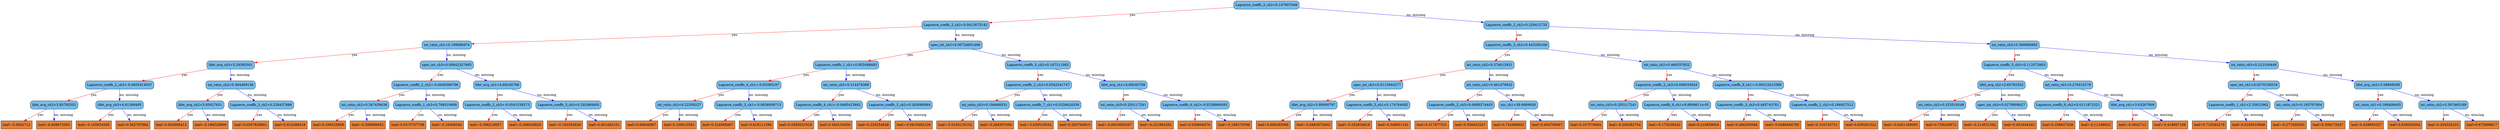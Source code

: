 digraph {
	graph [bb="0,0,8684.2,567",
		rankdir=TB
	];
	node [label="\N"];
	0	[fillcolor="#78bceb",
		height=0.5,
		label="Laguerre_coeffs_2_ch2<0.147907048",
		pos="4206.4,549",
		shape=box,
		style="filled, rounded",
		width=3.1076];
	1	[fillcolor="#78bceb",
		height=0.5,
		label="Laguerre_coeffs_2_ch2<0.0412675142",
		pos="3126.4,460.5",
		shape=box,
		style="filled, rounded",
		width=3.2014];
	0 -> 1	[color="#FF0000",
		label=yes,
		lp="3772.4,504.75",
		pos="e,3242,470.76 4094.1,539.01 3891.5,522.78 3466,488.7 3253.2,471.66"];
	2	[fillcolor="#78bceb",
		height=0.5,
		label="Laguerre_coeffs_2_ch2<0.229412735",
		pos="5234.4,460.5",
		shape=box,
		style="filled, rounded",
		width=3.1076];
	0 -> 2	[color="#0000FF",
		label="no, missing",
		lp="4845.2,504.75",
		pos="e,5122.2,470.94 4318.3,538.58 4512.3,522.26 4909.3,488.86 5110.9,471.89"];
	3	[fillcolor="#78bceb",
		height=0.5,
		label="int_ratio_ch1<0.199686974",
		pos="1586.4,372",
		shape=box,
		style="filled, rounded",
		width=2.3264];
	1 -> 3	[color="#FF0000",
		label=yes,
		lp="2503.4,416.25",
		pos="e,1670.5,377.73 3010.9,453.02 2718.3,436.58 1951.5,393.51 1681.8,378.36"];
	4	[fillcolor="#78bceb",
		height=0.5,
		label="spec_int_ch3<0.00724601466",
		pos="3126.4,372",
		shape=box,
		style="filled, rounded",
		width=2.5035];
	1 -> 4	[color="#0000FF",
		label="no, missing",
		lp="3158.2,416.25",
		pos="e,3126.4,390.35 3126.4,442.41 3126.4,430.76 3126.4,415.05 3126.4,401.52"];
	5	[fillcolor="#78bceb",
		height=0.5,
		label="Laguerre_coeffs_3_ch2<0.443294168",
		pos="5234.4,372",
		shape=box,
		style="filled, rounded",
		width=3.1076];
	2 -> 5	[color="#FF0000",
		label=yes,
		lp="5243.4,416.25",
		pos="e,5234.4,390.35 5234.4,442.41 5234.4,430.76 5234.4,415.05 5234.4,401.52"];
	6	[fillcolor="#78bceb",
		height=0.5,
		label="int_ratio_ch2<0.368980885",
		pos="7069.4,372",
		shape=box,
		style="filled, rounded",
		width=2.3264];
	2 -> 6	[color="#0000FF",
		label="no, missing",
		lp="6348.2,416.25",
		pos="e,6985.2,376.97 5346.7,454.2 5680.7,438.46 6663.1,392.15 6973.9,377.5"];
	7	[fillcolor="#78bceb",
		height=0.5,
		label="lifet_avg_ch3<5.29365301",
		pos="787.38,283.5",
		shape=box,
		style="filled, rounded",
		width=2.2639];
	3 -> 7	[color="#FF0000",
		label=yes,
		lp="1268.4,327.75",
		pos="e,869.35,293.37 1502.4,361.91 1351.8,345.61 1037.2,311.54 880.37,294.57"];
	8	[fillcolor="#78bceb",
		height=0.5,
		label="spec_int_ch3<0.00642327685",
		pos="1586.4,283.5",
		shape=box,
		style="filled, rounded",
		width=2.5035];
	3 -> 8	[color="#0000FF",
		label="no, missing",
		lp="1618.2,327.75",
		pos="e,1586.4,301.85 1586.4,353.91 1586.4,342.26 1586.4,326.55 1586.4,313.02"];
	9	[fillcolor="#78bceb",
		height=0.5,
		label="Laguerre_coeffs_1_ch1<0.953498483",
		pos="2938.4,283.5",
		shape=box,
		style="filled, rounded",
		width=3.1076];
	4 -> 9	[color="#FF0000",
		label=yes,
		lp="3058.4,327.75",
		pos="e,2976.2,301.91 3088.8,353.7 3059.4,340.19 3018.4,321.32 2986.6,306.7"];
	10	[fillcolor="#78bceb",
		height=0.5,
		label="Laguerre_coeffs_5_ch2<0.107211083",
		pos="3529.4,283.5",
		shape=box,
		style="filled, rounded",
		width=3.1076];
	4 -> 10	[color="#0000FF",
		label="no, missing",
		lp="3396.2,327.75",
		pos="e,3448.1,301.95 3207.4,353.6 3273.9,339.34 3367.9,319.16 3437.2,304.29"];
	15	[fillcolor="#78bceb",
		height=0.5,
		label="Laguerre_coeffs_2_ch3<-0.0605414547",
		pos="402.38,195",
		shape=box,
		style="filled, rounded",
		width=3.2639];
	7 -> 15	[color="#FF0000",
		label=yes,
		lp="638.38,239.25",
		pos="e,480.03,213.45 709.93,265.1 646.72,250.9 557.38,230.82 491.26,215.97"];
	16	[fillcolor="#78bceb",
		height=0.5,
		label="int_ratio_ch2<0.494469136",
		pos="787.38,195",
		shape=box,
		style="filled, rounded",
		width=2.3264];
	7 -> 16	[color="#0000FF",
		label="no, missing",
		lp="819.25,239.25",
		pos="e,787.38,213.35 787.38,265.41 787.38,253.76 787.38,238.05 787.38,224.52"];
	17	[fillcolor="#78bceb",
		height=0.5,
		label="Laguerre_coeffs_2_ch2<-0.0640566796",
		pos="1478.4,195",
		shape=box,
		style="filled, rounded",
		width=3.2639];
	8 -> 17	[color="#FF0000",
		label=yes,
		lp="1551.4,239.25",
		pos="e,1499.9,213.27 1564.8,265.2 1548.7,252.36 1526.6,234.66 1508.8,220.38"];
	18	[fillcolor="#78bceb",
		height=0.5,
		label="lifet_avg_ch1<4.69245768",
		pos="1725.4,195",
		shape=box,
		style="filled, rounded",
		width=2.2639];
	8 -> 18	[color="#0000FF",
		label="no, missing",
		lp="1700.2,239.25",
		pos="e,1697.6,213.27 1614.2,265.2 1635.4,252 1664.8,233.68 1688.1,219.21"];
	31	[fillcolor="#78bceb",
		height=0.5,
		label="lifet_avg_ch2<3.85782552",
		pos="185.38,106.5",
		shape=box,
		style="filled, rounded",
		width=2.2639];
	15 -> 31	[color="#FF0000",
		label=yes,
		lp="322.38,150.75",
		pos="e,228.96,124.87 358.72,176.6 324.37,162.9 276.31,143.75 239.5,129.08"];
	32	[fillcolor="#78bceb",
		height=0.5,
		label="lifet_avg_ch3<4.81369495",
		pos="402.38,106.5",
		shape=box,
		style="filled, rounded",
		width=2.2639];
	15 -> 32	[color="#0000FF",
		label="no, missing",
		lp="434.25,150.75",
		pos="e,402.38,124.85 402.38,176.91 402.38,165.26 402.38,149.55 402.38,136.02"];
	33	[fillcolor="#78bceb",
		height=0.5,
		label="lifet_avg_ch2<5.85627651",
		pos="693.38,106.5",
		shape=box,
		style="filled, rounded",
		width=2.2639];
	16 -> 33	[color="#FF0000",
		label=yes,
		lp="758.38,150.75",
		pos="e,712.23,124.85 768.8,176.91 754.99,164.2 735.93,146.66 720.42,132.39"];
	34	[fillcolor="#78bceb",
		height=0.5,
		label="Laguerre_coeffs_3_ch2<0.228437886",
		pos="904.38,106.5",
		shape=box,
		style="filled, rounded",
		width=3.1076];
	16 -> 34	[color="#0000FF",
		label="no, missing",
		lp="888.25,150.75",
		pos="e,881.02,124.77 810.77,176.7 828.31,163.74 852.52,145.84 871.93,131.49"];
	63	[fillcolor="#e48038",
		height=0.5,
		label="leaf=-0.0842712",
		pos="53.375,18",
		shape=box,
		style=filled,
		width=1.4826];
	31 -> 63	[color="#FF0000",
		label=yes,
		lp="140.38,62.25",
		pos="e,79.724,36.267 158.98,88.203 138.93,75.062 111.13,56.846 89.088,42.403"];
	64	[fillcolor="#e48038",
		height=0.5,
		label="leaf=-0.409673363",
		pos="185.38,18",
		shape=box,
		style=filled,
		width=1.6701];
	31 -> 64	[color="#0000FF",
		label="no, missing",
		lp="217.25,62.25",
		pos="e,185.38,36.35 185.38,88.41 185.38,76.758 185.38,61.047 185.38,47.519"];
	65	[fillcolor="#e48038",
		height=0.5,
		label="leaf=-0.105654508",
		pos="323.38,18",
		shape=box,
		style=filled,
		width=1.6701];
	32 -> 65	[color="#FF0000",
		label=yes,
		lp="379.38,62.25",
		pos="e,339.22,36.35 386.77,88.41 375.37,75.934 359.73,58.805 346.83,44.685"];
	66	[fillcolor="#e48038",
		height=0.5,
		label="leaf=0.562767684",
		pos="459.38,18",
		shape=box,
		style=filled,
		width=1.6076];
	32 -> 66	[color="#0000FF",
		label="no, missing",
		lp="468.25,62.25",
		pos="e,447.94,36.35 413.64,88.41 421.63,76.287 432.51,59.77 441.66,45.89"];
	67	[fillcolor="#e48038",
		height=0.5,
		label="leaf=0.630606413",
		pos="593.38,18",
		shape=box,
		style=filled,
		width=1.6076];
	33 -> 67	[color="#FF0000",
		label=yes,
		lp="661.38,62.25",
		pos="e,613.43,36.35 673.62,88.41 658.79,75.581 638.27,57.831 621.69,43.493"];
	68	[fillcolor="#e48038",
		height=0.5,
		label="leaf=-0.188529909",
		pos="729.38,18",
		shape=box,
		style=filled,
		width=1.6701];
	33 -> 68	[color="#0000FF",
		label="no, missing",
		lp="747.25,62.25",
		pos="e,722.15,36.35 700.49,88.41 705.44,76.522 712.14,60.41 717.85,46.702"];
	69	[fillcolor="#e48038",
		height=0.5,
		label="leaf=0.0597826801",
		pos="868.38,18",
		shape=box,
		style=filled,
		width=1.7014];
	34 -> 69	[color="#FF0000",
		label=yes,
		lp="899.38,62.25",
		pos="e,875.6,36.35 897.26,88.41 892.31,76.522 885.61,60.41 879.9,46.702"];
	70	[fillcolor="#e48038",
		height=0.5,
		label="leaf=0.914388418",
		pos="1005.4,18",
		shape=box,
		style=filled,
		width=1.6076];
	34 -> 70	[color="#0000FF",
		label="no, missing",
		lp="996.25,62.25",
		pos="e,985.12,36.35 924.33,88.41 939.31,75.581 960.03,57.831 976.78,43.493"];
	35	[fillcolor="#78bceb",
		height=0.5,
		label="int_ratio_ch2<0.347439438",
		pos="1264.4,106.5",
		shape=box,
		style="filled, rounded",
		width=2.3264];
	17 -> 35	[color="#FF0000",
		label=yes,
		lp="1400.4,150.75",
		pos="e,1307.4,124.87 1435.3,176.6 1401.4,162.9 1354,143.75 1317.8,129.08"];
	36	[fillcolor="#78bceb",
		height=0.5,
		label="Laguerre_coeffs_1_ch3<0.789510608",
		pos="1478.4,106.5",
		shape=box,
		style="filled, rounded",
		width=3.1076];
	17 -> 36	[color="#0000FF",
		label="no, missing",
		lp="1510.2,150.75",
		pos="e,1478.4,124.85 1478.4,176.91 1478.4,165.26 1478.4,149.55 1478.4,136.02"];
	37	[fillcolor="#78bceb",
		height=0.5,
		label="Laguerre_coeffs_2_ch3<-0.0541538373",
		pos="1725.4,106.5",
		shape=box,
		style="filled, rounded",
		width=3.2639];
	18 -> 37	[color="#FF0000",
		label=yes,
		lp="1734.4,150.75",
		pos="e,1725.4,124.85 1725.4,176.91 1725.4,165.26 1725.4,149.55 1725.4,136.02"];
	38	[fillcolor="#78bceb",
		height=0.5,
		label="Laguerre_coeffs_3_ch3<0.292984605",
		pos="1972.4,106.5",
		shape=box,
		style="filled, rounded",
		width=3.1076];
	18 -> 38	[color="#0000FF",
		label="no, missing",
		lp="1903.2,150.75",
		pos="e,1922.8,124.87 1775.1,176.6 1814.6,162.76 1870,143.34 1912.1,128.61"];
	71	[fillcolor="#e48038",
		height=0.5,
		label="leaf=0.160525858",
		pos="1139.4,18",
		shape=box,
		style=filled,
		width=1.6076];
	35 -> 71	[color="#FF0000",
		label=yes,
		lp="1222.4,62.25",
		pos="e,1164.3,36.267 1239.4,88.203 1220.6,75.179 1194.5,57.173 1173.8,42.792"];
	72	[fillcolor="#e48038",
		height=0.5,
		label="leaf=-0.306898952",
		pos="1275.4,18",
		shape=box,
		style=filled,
		width=1.6701];
	35 -> 72	[color="#0000FF",
		label="no, missing",
		lp="1303.2,62.25",
		pos="e,1273.2,36.35 1266.5,88.41 1268,76.758 1270,61.047 1271.7,47.519"];
	73	[fillcolor="#e48038",
		height=0.5,
		label="leaf=0.0375707708",
		pos="1414.4,18",
		shape=box,
		style=filled,
		width=1.7014];
	36 -> 73	[color="#FF0000",
		label=yes,
		lp="1461.4,62.25",
		pos="e,1427.2,36.35 1465.7,88.41 1456.7,76.169 1444.3,59.449 1434,45.487"];
	74	[fillcolor="#e48038",
		height=0.5,
		label="leaf=-0.18368049",
		pos="1550.4,18",
		shape=box,
		style=filled,
		width=1.5764];
	36 -> 74	[color="#0000FF",
		label="no, missing",
		lp="1553.2,62.25",
		pos="e,1535.9,36.35 1492.6,88.41 1502.9,76.051 1517,59.127 1528.7,45.085"];
	75	[fillcolor="#e48038",
		height=0.5,
		label="leaf=-0.396218657",
		pos="1685.4,18",
		shape=box,
		style=filled,
		width=1.6701];
	37 -> 75	[color="#FF0000",
		label=yes,
		lp="1718.4,62.25",
		pos="e,1693.4,36.35 1717.5,88.41 1712,76.522 1704.5,60.41 1698.2,46.702"];
	76	[fillcolor="#e48038",
		height=0.5,
		label="leaf=-0.286829829",
		pos="1823.4,18",
		shape=box,
		style=filled,
		width=1.6701];
	37 -> 76	[color="#0000FF",
		label="no, missing",
		lp="1815.2,62.25",
		pos="e,1803.7,36.35 1744.7,88.41 1759.1,75.698 1779,58.157 1795.2,43.889"];
	77	[fillcolor="#e48038",
		height=0.5,
		label="leaf=-0.162292629",
		pos="1961.4,18",
		shape=box,
		style=filled,
		width=1.6701];
	38 -> 77	[color="#FF0000",
		label=yes,
		lp="1977.4,62.25",
		pos="e,1963.6,36.35 1970.2,88.41 1968.7,76.758 1966.7,61.047 1965,47.519"];
	78	[fillcolor="#e48038",
		height=0.5,
		label="leaf=0.451492101",
		pos="2097.4,18",
		shape=box,
		style=filled,
		width=1.6076];
	38 -> 78	[color="#0000FF",
		label="no, missing",
		lp="2078.2,62.25",
		pos="e,2072.4,36.267 1997.4,88.203 2016.2,75.179 2042.2,57.173 2063,42.792"];
	19	[fillcolor="#78bceb",
		height=0.5,
		label="Laguerre_coeffs_4_ch1<-0.03385197",
		pos="2599.4,195",
		shape=box,
		style="filled, rounded",
		width=3.0764];
	9 -> 19	[color="#FF0000",
		label=yes,
		lp="2808.4,239.25",
		pos="e,2667.8,213.45 2870.2,265.1 2814.9,250.99 2736.8,231.07 2678.7,216.25"];
	20	[fillcolor="#78bceb",
		height=0.5,
		label="int_ratio_ch3<0.214478388",
		pos="2938.4,195",
		shape=box,
		style="filled, rounded",
		width=2.3264];
	9 -> 20	[color="#0000FF",
		label="no, missing",
		lp="2970.2,239.25",
		pos="e,2938.4,213.35 2938.4,265.41 2938.4,253.76 2938.4,238.05 2938.4,224.52"];
	21	[fillcolor="#78bceb",
		height=0.5,
		label="Laguerre_coeffs_2_ch3<0.0342541747",
		pos="3529.4,195",
		shape=box,
		style="filled, rounded",
		width=3.2014];
	10 -> 21	[color="#FF0000",
		label=yes,
		lp="3538.4,239.25",
		pos="e,3529.4,213.35 3529.4,265.41 3529.4,253.76 3529.4,238.05 3529.4,224.52"];
	22	[fillcolor="#78bceb",
		height=0.5,
		label="lifet_avg_ch1<4.69245768",
		pos="3912.4,195",
		shape=box,
		style="filled, rounded",
		width=2.2639];
	10 -> 22	[color="#0000FF",
		label="no, missing",
		lp="3787.2,239.25",
		pos="e,3835.1,213.45 3606.4,265.1 3669.3,250.9 3758.2,230.82 3824,215.97"];
	39	[fillcolor="#78bceb",
		height=0.5,
		label="int_ratio_ch3<0.22356227",
		pos="2357.4,106.5",
		shape=box,
		style="filled, rounded",
		width=2.2326];
	19 -> 39	[color="#FF0000",
		label=yes,
		lp="2509.4,150.75",
		pos="e,2406,124.87 2550.7,176.6 2512,162.79 2457.9,143.42 2416.7,128.7"];
	40	[fillcolor="#78bceb",
		height=0.5,
		label="Laguerre_coeffs_2_ch1<-0.0838009715",
		pos="2599.4,106.5",
		shape=box,
		style="filled, rounded",
		width=3.2639];
	19 -> 40	[color="#0000FF",
		label="no, missing",
		lp="2631.2,150.75",
		pos="e,2599.4,124.85 2599.4,176.91 2599.4,165.26 2599.4,149.55 2599.4,136.02"];
	41	[fillcolor="#78bceb",
		height=0.5,
		label="Laguerre_coeffs_4_ch1<-0.0485423692",
		pos="2862.4,106.5",
		shape=box,
		style="filled, rounded",
		width=3.2639];
	20 -> 41	[color="#FF0000",
		label=yes,
		lp="2916.4,150.75",
		pos="e,2877.6,124.85 2923.4,176.91 2912.4,164.43 2897.3,147.3 2884.9,133.18"];
	42	[fillcolor="#78bceb",
		height=0.5,
		label="Laguerre_coeffs_3_ch2<0.263080984",
		pos="3109.4,106.5",
		shape=box,
		style="filled, rounded",
		width=3.1076];
	20 -> 42	[color="#0000FF",
		label="no, missing",
		lp="3071.2,150.75",
		pos="e,3074.9,124.91 2972.6,176.7 2999,163.31 3035.9,144.65 3064.7,130.08"];
	79	[fillcolor="#e48038",
		height=0.5,
		label="leaf=0.60646987",
		pos="2227.4,18",
		shape=box,
		style=filled,
		width=1.5139];
	39 -> 79	[color="#FF0000",
		label=yes,
		lp="2313.4,62.25",
		pos="e,2253.3,36.267 2331.4,88.203 2311.7,75.12 2284.5,57.01 2262.8,42.597"];
	80	[fillcolor="#e48038",
		height=0.5,
		label="leaf=0.100013591",
		pos="2357.4,18",
		shape=box,
		style=filled,
		width=1.6076];
	39 -> 80	[color="#0000FF",
		label="no, missing",
		lp="2389.2,62.25",
		pos="e,2357.4,36.35 2357.4,88.41 2357.4,76.758 2357.4,61.047 2357.4,47.519"];
	81	[fillcolor="#e48038",
		height=0.5,
		label="leaf=0.324068487",
		pos="2491.4,18",
		shape=box,
		style=filled,
		width=1.6076];
	40 -> 81	[color="#FF0000",
		label=yes,
		lp="2564.4,62.25",
		pos="e,2512.9,36.267 2577.8,88.203 2561.7,75.356 2539.6,57.661 2521.8,43.38"];
	82	[fillcolor="#e48038",
		height=0.5,
		label="leaf=0.616111398",
		pos="2625.4,18",
		shape=box,
		style=filled,
		width=1.6076];
	40 -> 82	[color="#0000FF",
		label="no, missing",
		lp="2647.2,62.25",
		pos="e,2620.2,36.35 2604.5,88.41 2608,76.64 2612.8,60.729 2616.9,47.11"];
	83	[fillcolor="#e48038",
		height=0.5,
		label="leaf=0.0585031919",
		pos="2762.4,18",
		shape=box,
		style=filled,
		width=1.7014];
	41 -> 83	[color="#FF0000",
		label=yes,
		lp="2830.4,62.25",
		pos="e,2782.4,36.35 2842.6,88.41 2827.8,75.581 2807.3,57.831 2790.7,43.493"];
	84	[fillcolor="#e48038",
		height=0.5,
		label="leaf=0.344130456",
		pos="2899.4,18",
		shape=box,
		style=filled,
		width=1.6076];
	41 -> 84	[color="#0000FF",
		label="no, missing",
		lp="2916.2,62.25",
		pos="e,2892,36.35 2869.7,88.41 2874.8,76.522 2881.7,60.41 2887.5,46.702"];
	85	[fillcolor="#e48038",
		height=0.5,
		label="leaf=0.229254648",
		pos="3033.4,18",
		shape=box,
		style=filled,
		width=1.6076];
	42 -> 85	[color="#FF0000",
		label=yes,
		lp="3087.4,62.25",
		pos="e,3048.6,36.35 3094.4,88.41 3083.4,75.934 3068.3,58.805 3055.9,44.685"];
	86	[fillcolor="#e48038",
		height=0.5,
		label="leaf=-0.0810482129",
		pos="3172.4,18",
		shape=box,
		style=filled,
		width=1.7639];
	42 -> 86	[color="#0000FF",
		label="no, missing",
		lp="3179.2,62.25",
		pos="e,3159.7,36.35 3121.8,88.41 3130.7,76.169 3142.9,59.449 3153.1,45.487"];
	43	[fillcolor="#78bceb",
		height=0.5,
		label="int_ratio_ch3<0.194466531",
		pos="3420.4,106.5",
		shape=box,
		style="filled, rounded",
		width=2.3264];
	21 -> 43	[color="#FF0000",
		label=yes,
		lp="3494.4,150.75",
		pos="e,3442.1,124.77 3507.6,176.7 3491.4,163.86 3469.1,146.16 3451.1,131.88"];
	44	[fillcolor="#78bceb",
		height=0.5,
		label="Laguerre_coeffs_7_ch1<0.0326424539",
		pos="3637.4,106.5",
		shape=box,
		style="filled, rounded",
		width=3.2014];
	21 -> 44	[color="#0000FF",
		label="no, missing",
		lp="3625.2,150.75",
		pos="e,3615.8,124.77 3551,176.7 3567,163.86 3589.1,146.16 3606.9,131.88"];
	45	[fillcolor="#78bceb",
		height=0.5,
		label="int_ratio_ch3<0.205117241",
		pos="3912.4,106.5",
		shape=box,
		style="filled, rounded",
		width=2.3264];
	22 -> 45	[color="#FF0000",
		label=yes,
		lp="3921.4,150.75",
		pos="e,3912.4,124.85 3912.4,176.91 3912.4,165.26 3912.4,149.55 3912.4,136.02"];
	46	[fillcolor="#78bceb",
		height=0.5,
		label="Laguerre_coeffs_6_ch2<-0.0258866493",
		pos="4150.4,106.5",
		shape=box,
		style="filled, rounded",
		width=3.2639];
	22 -> 46	[color="#0000FF",
		label="no, missing",
		lp="4085.2,150.75",
		pos="e,4102.6,124.87 3960.3,176.6 3998.2,162.82 4051.3,143.5 4091.8,128.79"];
	87	[fillcolor="#e48038",
		height=0.5,
		label="leaf=-0.0184135102",
		pos="3317.4,18",
		shape=box,
		style=filled,
		width=1.7639];
	43 -> 87	[color="#FF0000",
		label=yes,
		lp="3387.4,62.25",
		pos="e,3338,36.35 3400,88.41 3384.7,75.581 3363.6,57.831 3346.5,43.493"];
	88	[fillcolor="#e48038",
		height=0.5,
		label="leaf=-0.266307056",
		pos="3459.4,18",
		shape=box,
		style=filled,
		width=1.6701];
	43 -> 88	[color="#0000FF",
		label="no, missing",
		lp="3475.2,62.25",
		pos="e,3451.6,36.35 3428.1,88.41 3433.4,76.522 3440.7,60.41 3446.9,46.702"];
	89	[fillcolor="#e48038",
		height=0.5,
		label="leaf=-0.029518554",
		pos="3597.4,18",
		shape=box,
		style=filled,
		width=1.6701];
	44 -> 89	[color="#FF0000",
		label=yes,
		lp="3630.4,62.25",
		pos="e,3605.4,36.35 3629.5,88.41 3624,76.522 3616.5,60.41 3610.2,46.702"];
	90	[fillcolor="#e48038",
		height=0.5,
		label="leaf=0.293764919",
		pos="3733.4,18",
		shape=box,
		style=filled,
		width=1.6076];
	44 -> 90	[color="#0000FF",
		label="no, missing",
		lp="3726.2,62.25",
		pos="e,3714.1,36.35 3656.3,88.41 3670.4,75.698 3689.9,58.157 3705.8,43.889"];
	91	[fillcolor="#e48038",
		height=0.5,
		label="leaf=-0.0810005367",
		pos="3872.4,18",
		shape=box,
		style=filled,
		width=1.7639];
	45 -> 91	[color="#FF0000",
		label=yes,
		lp="3905.4,62.25",
		pos="e,3880.4,36.35 3904.5,88.41 3899,76.522 3891.5,60.41 3885.2,46.702"];
	92	[fillcolor="#e48038",
		height=0.5,
		label="leaf=-0.221883282",
		pos="4014.4,18",
		shape=box,
		style=filled,
		width=1.6701];
	45 -> 92	[color="#0000FF",
		label="no, missing",
		lp="4005.2,62.25",
		pos="e,3993.9,36.35 3932.5,88.41 3947.7,75.581 3968.6,57.831 3985.5,43.493"];
	93	[fillcolor="#e48038",
		height=0.5,
		label="leaf=0.639606476",
		pos="4150.4,18",
		shape=box,
		style=filled,
		width=1.6076];
	46 -> 93	[color="#FF0000",
		label=yes,
		lp="4159.4,62.25",
		pos="e,4150.4,36.35 4150.4,88.41 4150.4,76.758 4150.4,61.047 4150.4,47.519"];
	94	[fillcolor="#e48038",
		height=0.5,
		label="leaf=-0.199279398",
		pos="4286.4,18",
		shape=box,
		style=filled,
		width=1.6701];
	46 -> 94	[color="#0000FF",
		label="no, missing",
		lp="4263.2,62.25",
		pos="e,4259.2,36.267 4177.6,88.203 4198.2,75.062 4226.9,56.846 4249.6,42.403"];
	11	[fillcolor="#78bceb",
		height=0.5,
		label="int_ratio_ch2<0.374013931",
		pos="5134.4,283.5",
		shape=box,
		style="filled, rounded",
		width=2.3264];
	5 -> 11	[color="#FF0000",
		label=yes,
		lp="5202.4,327.75",
		pos="e,5154.4,301.85 5214.6,353.91 5199.8,341.08 5179.3,323.33 5162.7,308.99"];
	12	[fillcolor="#78bceb",
		height=0.5,
		label="int_ratio_ch2<0.466557652",
		pos="5820.4,283.5",
		shape=box,
		style="filled, rounded",
		width=2.3264];
	5 -> 12	[color="#0000FF",
		label="no, missing",
		lp="5612.2,327.75",
		pos="e,5736.4,296.89 5346.7,354.42 5456.4,338.23 5621.5,313.85 5725,298.57"];
	13	[fillcolor="#78bceb",
		height=0.5,
		label="Laguerre_coeffs_5_ch3<0.112572603",
		pos="7069.4,283.5",
		shape=box,
		style="filled, rounded",
		width=3.1076];
	6 -> 13	[color="#FF0000",
		label=yes,
		lp="7078.4,327.75",
		pos="e,7069.4,301.85 7069.4,353.91 7069.4,342.26 7069.4,326.55 7069.4,313.02"];
	14	[fillcolor="#78bceb",
		height=0.5,
		label="int_ratio_ch3<0.212100446",
		pos="7833.4,283.5",
		shape=box,
		style="filled, rounded",
		width=2.3264];
	6 -> 14	[color="#0000FF",
		label="no, missing",
		lp="7552.2,327.75",
		pos="e,7749.3,294.02 7153.3,361.5 7296.6,345.27 7587.6,312.32 7738.2,295.27"];
	23	[fillcolor="#78bceb",
		height=0.5,
		label="spec_int_ch3<0.0115944277",
		pos="4795.4,195",
		shape=box,
		style="filled, rounded",
		width=2.4097];
	11 -> 23	[color="#FF0000",
		label=yes,
		lp="5004.4,239.25",
		pos="e,4863.8,213.45 5066.2,265.1 5010.9,250.99 4932.8,231.07 4874.7,216.25"];
	24	[fillcolor="#78bceb",
		height=0.5,
		label="int_ratio_ch2<0.461479932",
		pos="5134.4,195",
		shape=box,
		style="filled, rounded",
		width=2.3264];
	11 -> 24	[color="#0000FF",
		label="no, missing",
		lp="5166.2,239.25",
		pos="e,5134.4,213.35 5134.4,265.41 5134.4,253.76 5134.4,238.05 5134.4,224.52"];
	25	[fillcolor="#78bceb",
		height=0.5,
		label="Laguerre_coeffs_2_ch3<0.099035643",
		pos="5820.4,195",
		shape=box,
		style="filled, rounded",
		width=3.1076];
	12 -> 25	[color="#FF0000",
		label=yes,
		lp="5829.4,239.25",
		pos="e,5820.4,213.35 5820.4,265.41 5820.4,253.76 5820.4,238.05 5820.4,224.52"];
	26	[fillcolor="#78bceb",
		height=0.5,
		label="Laguerre_coeffs_8_ch1<-0.00312013389",
		pos="6083.4,195",
		shape=box,
		style="filled, rounded",
		width=3.3576];
	12 -> 26	[color="#0000FF",
		label="no, missing",
		lp="6008.2,239.25",
		pos="e,6030.6,213.37 5873.3,265.1 5915.5,251.2 5974.9,231.67 6019.8,216.92"];
	47	[fillcolor="#78bceb",
		height=0.5,
		label="lifet_avg_ch2<3.89000797",
		pos="4561.4,106.5",
		shape=box,
		style="filled, rounded",
		width=2.2639];
	23 -> 47	[color="#FF0000",
		label=yes,
		lp="4708.4,150.75",
		pos="e,4608.4,124.87 4748.3,176.6 4711,162.82 4658.8,143.5 4619,128.79"];
	48	[fillcolor="#78bceb",
		height=0.5,
		label="Laguerre_coeffs_5_ch1<0.174764082",
		pos="4795.4,106.5",
		shape=box,
		style="filled, rounded",
		width=3.1076];
	23 -> 48	[color="#0000FF",
		label="no, missing",
		lp="4827.2,150.75",
		pos="e,4795.4,124.85 4795.4,176.91 4795.4,165.26 4795.4,149.55 4795.4,136.02"];
	49	[fillcolor="#78bceb",
		height=0.5,
		label="Laguerre_coeffs_2_ch3<0.0889274403",
		pos="5063.4,106.5",
		shape=box,
		style="filled, rounded",
		width=3.2014];
	24 -> 49	[color="#FF0000",
		label=yes,
		lp="5114.4,150.75",
		pos="e,5077.6,124.85 5120.3,176.91 5110.2,164.55 5096.3,147.63 5084.8,133.58"];
	50	[fillcolor="#78bceb",
		height=0.5,
		label="snr_ch1<39.6869926",
		pos="5262.4,106.5",
		shape=box,
		style="filled, rounded",
		width=1.8264];
	24 -> 50	[color="#0000FF",
		label="no, missing",
		lp="5242.2,150.75",
		pos="e,5236.8,124.77 5160,176.7 5179.3,163.62 5206.1,145.51 5227.5,131.1"];
	95	[fillcolor="#e48038",
		height=0.5,
		label="leaf=0.606395066",
		pos="4422.4,18",
		shape=box,
		style=filled,
		width=1.6076];
	47 -> 95	[color="#FF0000",
		label=yes,
		lp="4513.4,62.25",
		pos="e,4450.1,36.267 4533.6,88.203 4512.4,75.003 4482.9,56.683 4459.7,42.209"];
	96	[fillcolor="#e48038",
		height=0.5,
		label="leaf=-0.0883975402",
		pos="4561.4,18",
		shape=box,
		style=filled,
		width=1.7639];
	47 -> 96	[color="#0000FF",
		label="no, missing",
		lp="4593.2,62.25",
		pos="e,4561.4,36.35 4561.4,88.41 4561.4,76.758 4561.4,61.047 4561.4,47.519"];
	97	[fillcolor="#e48038",
		height=0.5,
		label="leaf=-0.252834618",
		pos="4703.4,18",
		shape=box,
		style=filled,
		width=1.6701];
	48 -> 97	[color="#FF0000",
		label=yes,
		lp="4767.4,62.25",
		pos="e,4721.8,36.35 4777.2,88.41 4763.7,75.698 4745,58.157 4729.8,43.889"];
	98	[fillcolor="#e48038",
		height=0.5,
		label="leaf=0.348951161",
		pos="4839.4,18",
		shape=box,
		style=filled,
		width=1.6076];
	48 -> 98	[color="#0000FF",
		label="no, missing",
		lp="4853.2,62.25",
		pos="e,4830.5,36.35 4804.1,88.41 4810.2,76.405 4818.5,60.091 4825.5,46.295"];
	99	[fillcolor="#e48038",
		height=0.5,
		label="leaf=0.317877531",
		pos="4973.4,18",
		shape=box,
		style=filled,
		width=1.6076];
	49 -> 99	[color="#FF0000",
		label=yes,
		lp="5036.4,62.25",
		pos="e,4991.4,36.35 5045.6,88.41 5032.5,75.816 5014.5,58.481 4999.7,44.286"];
	100	[fillcolor="#e48038",
		height=0.5,
		label="leaf=0.556625247",
		pos="5107.4,18",
		shape=box,
		style=filled,
		width=1.6076];
	49 -> 100	[color="#0000FF",
		label="no, missing",
		lp="5121.2,62.25",
		pos="e,5098.5,36.35 5072.1,88.41 5078.2,76.405 5086.5,60.091 5093.5,46.295"];
	101	[fillcolor="#e48038",
		height=0.5,
		label="leaf=0.744499803",
		pos="5241.4,18",
		shape=box,
		style=filled,
		width=1.6076];
	50 -> 101	[color="#FF0000",
		label=yes,
		lp="5263.4,62.25",
		pos="e,5245.6,36.35 5258.2,88.41 5255.4,76.758 5251.6,61.047 5248.3,47.519"];
	102	[fillcolor="#e48038",
		height=0.5,
		label="leaf=0.454709947",
		pos="5375.4,18",
		shape=box,
		style=filled,
		width=1.6076];
	50 -> 102	[color="#0000FF",
		label="no, missing",
		lp="5361.2,62.25",
		pos="e,5352.8,36.267 5285,88.203 5301.8,75.297 5325.1,57.498 5343.8,43.183"];
	51	[fillcolor="#78bceb",
		height=0.5,
		label="int_ratio_ch3<0.205117241",
		pos="5615.4,106.5",
		shape=box,
		style="filled, rounded",
		width=2.3264];
	25 -> 51	[color="#FF0000",
		label=yes,
		lp="5745.4,150.75",
		pos="e,5656.6,124.91 5779.4,176.7 5747.1,163.08 5701.9,143.99 5667.1,129.32"];
	52	[fillcolor="#78bceb",
		height=0.5,
		label="Laguerre_coeffs_9_ch1<8.8809611e-05",
		pos="5834.4,106.5",
		shape=box,
		style="filled, rounded",
		width=3.2535];
	25 -> 52	[color="#0000FF",
		label="no, missing",
		lp="5861.2,150.75",
		pos="e,5831.6,124.85 5823.1,176.91 5825,165.26 5827.6,149.55 5829.8,136.02"];
	53	[fillcolor="#78bceb",
		height=0.5,
		label="Laguerre_coeffs_3_ch2<0.485743761",
		pos="6083.4,106.5",
		shape=box,
		style="filled, rounded",
		width=3.1076];
	26 -> 53	[color="#FF0000",
		label=yes,
		lp="6092.4,150.75",
		pos="e,6083.4,124.85 6083.4,176.91 6083.4,165.26 6083.4,149.55 6083.4,136.02"];
	54	[fillcolor="#78bceb",
		height=0.5,
		label="Laguerre_coeffs_2_ch2<0.186927512",
		pos="6331.4,106.5",
		shape=box,
		style="filled, rounded",
		width=3.1076];
	26 -> 54	[color="#0000FF",
		label="no, missing",
		lp="6262.2,150.75",
		pos="e,6281.6,124.87 6133.3,176.6 6172.9,162.76 6228.6,143.34 6270.9,128.61"];
	103	[fillcolor="#e48038",
		height=0.5,
		label="leaf=0.107070684",
		pos="5509.4,18",
		shape=box,
		style=filled,
		width=1.6076];
	51 -> 103	[color="#FF0000",
		label=yes,
		lp="5581.4,62.25",
		pos="e,5530.5,36.267 5594.2,88.203 5578.4,75.356 5556.8,57.661 5539.3,43.38"];
	104	[fillcolor="#e48038",
		height=0.5,
		label="leaf=-0.200382754",
		pos="5645.4,18",
		shape=box,
		style=filled,
		width=1.6701];
	51 -> 104	[color="#0000FF",
		label="no, missing",
		lp="5665.2,62.25",
		pos="e,5639.4,36.35 5621.3,88.41 5625.4,76.64 5630.9,60.729 5635.6,47.11"];
	105	[fillcolor="#e48038",
		height=0.5,
		label="leaf=-0.175538242",
		pos="5783.4,18",
		shape=box,
		style=filled,
		width=1.6701];
	52 -> 105	[color="#FF0000",
		label=yes,
		lp="5823.4,62.25",
		pos="e,5793.6,36.35 5824.3,88.41 5817.2,76.287 5807.4,59.77 5799.2,45.89"];
	106	[fillcolor="#e48038",
		height=0.5,
		label="leaf=0.219859004",
		pos="5919.4,18",
		shape=box,
		style=filled,
		width=1.6076];
	52 -> 106	[color="#0000FF",
		label="no, missing",
		lp="5917.2,62.25",
		pos="e,5902.3,36.35 5851.2,88.41 5863.5,75.816 5880.6,58.481 5894.5,44.286"];
	107	[fillcolor="#e48038",
		height=0.5,
		label="leaf=0.486309588",
		pos="6053.4,18",
		shape=box,
		style=filled,
		width=1.6076];
	53 -> 107	[color="#FF0000",
		label=yes,
		lp="6080.4,62.25",
		pos="e,6059.4,36.35 6077.4,88.41 6073.4,76.64 6067.8,60.729 6063.1,47.11"];
	108	[fillcolor="#e48038",
		height=0.5,
		label="leaf=-0.0488464795",
		pos="6192.4,18",
		shape=box,
		style=filled,
		width=1.7639];
	53 -> 108	[color="#0000FF",
		label="no, missing",
		lp="6180.2,62.25",
		pos="e,6170.6,36.267 6105.2,88.203 6121.4,75.356 6143.7,57.661 6161.7,43.38"];
	109	[fillcolor="#e48038",
		height=0.5,
		label="leaf=0.316743731",
		pos="6331.4,18",
		shape=box,
		style=filled,
		width=1.6076];
	54 -> 109	[color="#FF0000",
		label=yes,
		lp="6340.4,62.25",
		pos="e,6331.4,36.35 6331.4,88.41 6331.4,76.758 6331.4,61.047 6331.4,47.519"];
	110	[fillcolor="#e48038",
		height=0.5,
		label="leaf=0.630291522",
		pos="6465.4,18",
		shape=box,
		style=filled,
		width=1.6076];
	54 -> 110	[color="#0000FF",
		label="no, missing",
		lp="6443.2,62.25",
		pos="e,6438.6,36.267 6358.2,88.203 6378.5,75.062 6406.7,56.846 6429.1,42.403"];
	27	[fillcolor="#78bceb",
		height=0.5,
		label="lifet_avg_ch2<3.85782552",
		pos="6953.4,195",
		shape=box,
		style="filled, rounded",
		width=2.2639];
	13 -> 27	[color="#FF0000",
		label=yes,
		lp="7031.4,239.25",
		pos="e,6976.5,213.27 7046.2,265.2 7028.8,252.24 7004.8,234.34 6985.5,219.99"];
	28	[fillcolor="#78bceb",
		height=0.5,
		label="int_ratio_ch3<0.276510179",
		pos="7184.4,195",
		shape=box,
		style="filled, rounded",
		width=2.3264];
	13 -> 28	[color="#0000FF",
		label="no, missing",
		lp="7169.2,239.25",
		pos="e,7161.4,213.27 7092.4,265.2 7109.5,252.3 7133.2,234.5 7152.2,220.18"];
	29	[fillcolor="#78bceb",
		height=0.5,
		label="spec_int_ch1<0.0270158518",
		pos="7833.4,195",
		shape=box,
		style="filled, rounded",
		width=2.4097];
	14 -> 29	[color="#FF0000",
		label=yes,
		lp="7842.4,239.25",
		pos="e,7833.4,213.35 7833.4,265.41 7833.4,253.76 7833.4,238.05 7833.4,224.52"];
	30	[fillcolor="#78bceb",
		height=0.5,
		label="lifet_avg_ch2<3.58868599",
		pos="8265.4,195",
		shape=box,
		style="filled, rounded",
		width=2.2639];
	14 -> 30	[color="#0000FF",
		label="no, missing",
		lp="8120.2,239.25",
		pos="e,8183.7,212.35 7917.4,265.67 7990.8,250.98 8097,229.71 8172.8,214.54"];
	55	[fillcolor="#78bceb",
		height=0.5,
		label="int_ratio_ch2<0.323519349",
		pos="6743.4,106.5",
		shape=box,
		style="filled, rounded",
		width=2.3264];
	27 -> 55	[color="#FF0000",
		label=yes,
		lp="6876.4,150.75",
		pos="e,6785.6,124.87 6911.1,176.6 6877.9,162.9 6831.4,143.75 6795.8,129.08"];
	56	[fillcolor="#78bceb",
		height=0.5,
		label="spec_int_ch3<0.0279908627",
		pos="6953.4,106.5",
		shape=box,
		style="filled, rounded",
		width=2.4097];
	27 -> 56	[color="#0000FF",
		label="no, missing",
		lp="6985.2,150.75",
		pos="e,6953.4,124.85 6953.4,176.91 6953.4,165.26 6953.4,149.55 6953.4,136.02"];
	57	[fillcolor="#78bceb",
		height=0.5,
		label="Laguerre_coeffs_9_ch2<0.0111872321",
		pos="7184.4,106.5",
		shape=box,
		style="filled, rounded",
		width=3.2014];
	28 -> 57	[color="#FF0000",
		label=yes,
		lp="7193.4,150.75",
		pos="e,7184.4,124.85 7184.4,176.91 7184.4,165.26 7184.4,149.55 7184.4,136.02"];
	58	[fillcolor="#78bceb",
		height=0.5,
		label="lifet_avg_ch1<3.03267908",
		pos="7410.4,106.5",
		shape=box,
		style="filled, rounded",
		width=2.2639];
	28 -> 58	[color="#0000FF",
		label="no, missing",
		lp="7350.2,150.75",
		pos="e,7365,124.87 7229.8,176.6 7265.8,162.85 7316.1,143.58 7354.5,128.89"];
	111	[fillcolor="#e48038",
		height=0.5,
		label="leaf=-0.0261169095",
		pos="6604.4,18",
		shape=box,
		style=filled,
		width=1.7639];
	55 -> 111	[color="#FF0000",
		label=yes,
		lp="6695.4,62.25",
		pos="e,6632.1,36.267 6715.6,88.203 6694.4,75.003 6664.9,56.683 6641.7,42.209"];
	112	[fillcolor="#e48038",
		height=0.5,
		label="leaf=0.759245872",
		pos="6743.4,18",
		shape=box,
		style=filled,
		width=1.6076];
	55 -> 112	[color="#0000FF",
		label="no, missing",
		lp="6775.2,62.25",
		pos="e,6743.4,36.35 6743.4,88.41 6743.4,76.758 6743.4,61.047 6743.4,47.519"];
	113	[fillcolor="#e48038",
		height=0.5,
		label="leaf=-0.214031592",
		pos="6879.4,18",
		shape=box,
		style=filled,
		width=1.6701];
	56 -> 113	[color="#FF0000",
		label=yes,
		lp="6932.4,62.25",
		pos="e,6894.2,36.35 6938.8,88.41 6928.2,76.051 6913.7,59.127 6901.7,45.085"];
	114	[fillcolor="#e48038",
		height=0.5,
		label="leaf=0.491944343",
		pos="7015.4,18",
		shape=box,
		style=filled,
		width=1.6076];
	56 -> 114	[color="#0000FF",
		label="no, missing",
		lp="7022.2,62.25",
		pos="e,7002.9,36.35 6965.6,88.41 6974.4,76.169 6986.4,59.449 6996.4,45.487"];
	115	[fillcolor="#e48038",
		height=0.5,
		label="leaf=0.359627426",
		pos="7149.4,18",
		shape=box,
		style=filled,
		width=1.6076];
	57 -> 115	[color="#FF0000",
		label=yes,
		lp="7179.4,62.25",
		pos="e,7156.4,36.35 7177.5,88.41 7172.6,76.522 7166.1,60.41 7160.6,46.702"];
	116	[fillcolor="#e48038",
		height=0.5,
		label="leaf=-0.11188022",
		pos="7282.4,18",
		shape=box,
		style=filled,
		width=1.5764];
	57 -> 116	[color="#0000FF",
		label="no, missing",
		lp="7274.2,62.25",
		pos="e,7262.7,36.35 7203.7,88.41 7218.1,75.698 7238,58.157 7254.2,43.889"];
	117	[fillcolor="#e48038",
		height=0.5,
		label="leaf=-0.0842712",
		pos="7410.4,18",
		shape=box,
		style=filled,
		width=1.4826];
	58 -> 117	[color="#FF0000",
		label=yes,
		lp="7419.4,62.25",
		pos="e,7410.4,36.35 7410.4,88.41 7410.4,76.758 7410.4,61.047 7410.4,47.519"];
	118	[fillcolor="#e48038",
		height=0.5,
		label="leaf=-0.418667108",
		pos="7542.4,18",
		shape=box,
		style=filled,
		width=1.6701];
	58 -> 118	[color="#0000FF",
		label="no, missing",
		lp="7520.2,62.25",
		pos="e,7516,36.267 7436.8,88.203 7456.8,75.062 7484.6,56.846 7506.7,42.403"];
	59	[fillcolor="#78bceb",
		height=0.5,
		label="Laguerre_coeffs_1_ch1<2.35821962",
		pos="7780.4,106.5",
		shape=box,
		style="filled, rounded",
		width=3.0139];
	29 -> 59	[color="#FF0000",
		label=yes,
		lp="7821.4,150.75",
		pos="e,7791,124.85 7822.9,176.91 7815.5,164.79 7805.4,148.27 7796.9,134.39"];
	60	[fillcolor="#78bceb",
		height=0.5,
		label="int_ratio_ch3<0.193707004",
		pos="7990.4,106.5",
		shape=box,
		style="filled, rounded",
		width=2.3264];
	29 -> 60	[color="#0000FF",
		label="no, missing",
		lp="7958.2,150.75",
		pos="e,7958.8,124.91 7864.8,176.7 7888.9,163.43 7922.4,144.98 7948.7,130.46"];
	61	[fillcolor="#78bceb",
		height=0.5,
		label="int_ratio_ch1<0.166408405",
		pos="8265.4,106.5",
		shape=box,
		style="filled, rounded",
		width=2.3264];
	30 -> 61	[color="#FF0000",
		label=yes,
		lp="8274.4,150.75",
		pos="e,8265.4,124.85 8265.4,176.91 8265.4,165.26 8265.4,149.55 8265.4,136.02"];
	62	[fillcolor="#78bceb",
		height=0.5,
		label="int_ratio_ch2<0.397465169",
		pos="8492.4,106.5",
		shape=box,
		style="filled, rounded",
		width=2.3264];
	30 -> 62	[color="#0000FF",
		label="no, missing",
		lp="8431.2,150.75",
		pos="e,8446.8,124.87 8311,176.6 8347.1,162.85 8397.7,143.58 8436.2,128.89"];
	119	[fillcolor="#e48038",
		height=0.5,
		label="leaf=0.718394279",
		pos="7678.4,18",
		shape=box,
		style=filled,
		width=1.6076];
	59 -> 119	[color="#FF0000",
		label=yes,
		lp="7748.4,62.25",
		pos="e,7698.8,36.35 7760.2,88.41 7745.1,75.581 7724.2,57.831 7707.3,43.493"];
	120	[fillcolor="#e48038",
		height=0.5,
		label="leaf=0.0185519848",
		pos="7815.4,18",
		shape=box,
		style=filled,
		width=1.7014];
	59 -> 120	[color="#0000FF",
		label="no, missing",
		lp="7833.2,62.25",
		pos="e,7808.4,36.35 7787.3,88.41 7792.1,76.522 7798.6,60.41 7804.2,46.702"];
	121	[fillcolor="#e48038",
		height=0.5,
		label="leaf=-0.277450502",
		pos="7954.4,18",
		shape=box,
		style=filled,
		width=1.6701];
	60 -> 121	[color="#FF0000",
		label=yes,
		lp="7985.4,62.25",
		pos="e,7961.6,36.35 7983.3,88.41 7978.3,76.522 7971.6,60.41 7965.9,46.702"];
	122	[fillcolor="#e48038",
		height=0.5,
		label="leaf=0.308172047",
		pos="8090.4,18",
		shape=box,
		style=filled,
		width=1.6076];
	60 -> 122	[color="#0000FF",
		label="no, missing",
		lp="8081.2,62.25",
		pos="e,8070.3,36.35 8010.1,88.41 8025,75.581 8045.5,57.831 8062.1,43.493"];
	123	[fillcolor="#e48038",
		height=0.5,
		label="leaf=0.429950327",
		pos="8224.4,18",
		shape=box,
		style=filled,
		width=1.6076];
	61 -> 123	[color="#FF0000",
		label=yes,
		lp="8258.4,62.25",
		pos="e,8232.6,36.35 8257.3,88.41 8251.6,76.522 8244,60.41 8237.5,46.702"];
	124	[fillcolor="#e48038",
		height=0.5,
		label="leaf=0.838593304",
		pos="8358.4,18",
		shape=box,
		style=filled,
		width=1.6076];
	61 -> 124	[color="#0000FF",
		label="no, missing",
		lp="8352.2,62.25",
		pos="e,8339.7,36.35 8283.7,88.41 8297.4,75.698 8316.3,58.157 8331.6,43.889"];
	125	[fillcolor="#e48038",
		height=0.5,
		label="leaf=0.204326153",
		pos="8492.4,18",
		shape=box,
		style=filled,
		width=1.6076];
	62 -> 125	[color="#FF0000",
		label=yes,
		lp="8501.4,62.25",
		pos="e,8492.4,36.35 8492.4,88.41 8492.4,76.758 8492.4,61.047 8492.4,47.519"];
	126	[fillcolor="#e48038",
		height=0.5,
		label="leaf=0.673699617",
		pos="8626.4,18",
		shape=box,
		style=filled,
		width=1.6076];
	62 -> 126	[color="#0000FF",
		label="no, missing",
		lp="8604.2,62.25",
		pos="e,8599.6,36.267 8519.2,88.203 8539.5,75.062 8567.7,56.846 8590.1,42.403"];
}
